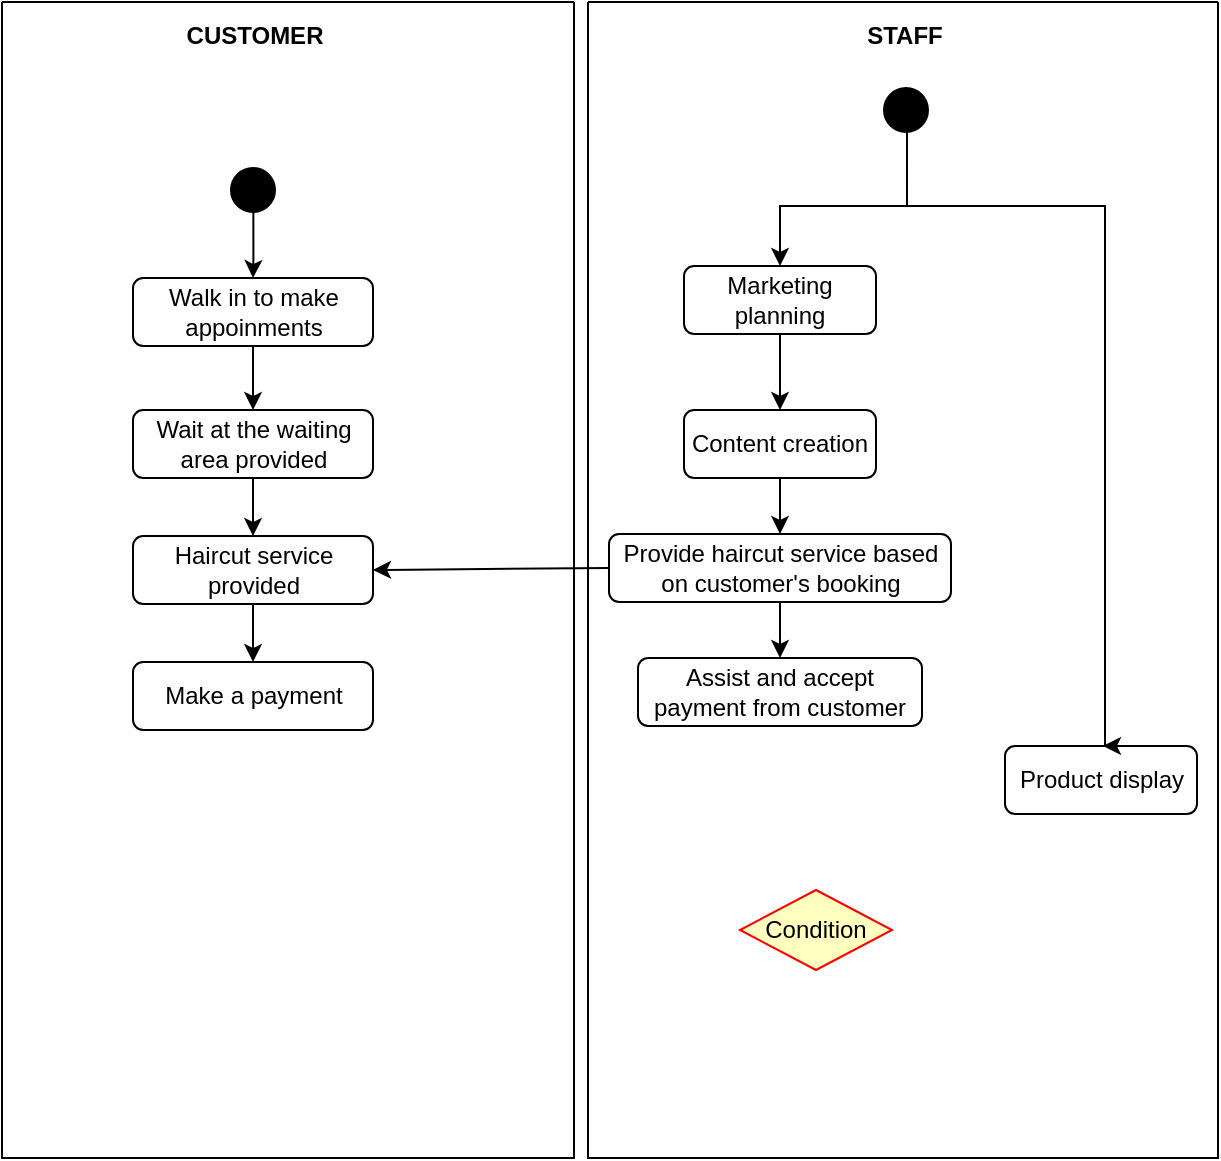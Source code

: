 <mxfile version="24.4.0" type="github">
  <diagram name="Page-1" id="UtILHOOvsMrrQ-R1n7kE">
    <mxGraphModel dx="1124" dy="-40" grid="0" gridSize="10" guides="1" tooltips="1" connect="1" arrows="1" fold="1" page="0" pageScale="1" pageWidth="827" pageHeight="1169" math="0" shadow="0">
      <root>
        <mxCell id="0" />
        <mxCell id="1" parent="0" />
        <mxCell id="KepiEa6D_0x9U03XaYwY-1" value="" style="swimlane;startSize=0;" parent="1" vertex="1">
          <mxGeometry x="-173" y="461" width="286" height="578" as="geometry" />
        </mxCell>
        <mxCell id="w3mi6-489EvIM3OzmEsd-2" value="CUSTOMER" style="text;html=1;align=center;verticalAlign=middle;resizable=0;points=[];autosize=1;strokeColor=none;fillColor=none;fontStyle=1" vertex="1" parent="KepiEa6D_0x9U03XaYwY-1">
          <mxGeometry x="82.5" y="4" width="86" height="26" as="geometry" />
        </mxCell>
        <mxCell id="w3mi6-489EvIM3OzmEsd-10" style="edgeStyle=orthogonalEdgeStyle;rounded=0;orthogonalLoop=1;jettySize=auto;html=1;exitX=0.5;exitY=1;exitDx=0;exitDy=0;entryX=0.5;entryY=0;entryDx=0;entryDy=0;" edge="1" parent="KepiEa6D_0x9U03XaYwY-1" source="w3mi6-489EvIM3OzmEsd-7" target="w3mi6-489EvIM3OzmEsd-8">
          <mxGeometry relative="1" as="geometry" />
        </mxCell>
        <mxCell id="w3mi6-489EvIM3OzmEsd-7" value="Walk in to make appoinments" style="rounded=1;whiteSpace=wrap;html=1;" vertex="1" parent="KepiEa6D_0x9U03XaYwY-1">
          <mxGeometry x="65.5" y="138" width="120" height="34" as="geometry" />
        </mxCell>
        <mxCell id="w3mi6-489EvIM3OzmEsd-12" style="edgeStyle=orthogonalEdgeStyle;rounded=0;orthogonalLoop=1;jettySize=auto;html=1;exitX=0.5;exitY=1;exitDx=0;exitDy=0;entryX=0.5;entryY=0;entryDx=0;entryDy=0;" edge="1" parent="KepiEa6D_0x9U03XaYwY-1" source="w3mi6-489EvIM3OzmEsd-8" target="w3mi6-489EvIM3OzmEsd-9">
          <mxGeometry relative="1" as="geometry" />
        </mxCell>
        <mxCell id="w3mi6-489EvIM3OzmEsd-8" value="Wait at the waiting area provided" style="rounded=1;whiteSpace=wrap;html=1;" vertex="1" parent="KepiEa6D_0x9U03XaYwY-1">
          <mxGeometry x="65.5" y="204" width="120" height="34" as="geometry" />
        </mxCell>
        <mxCell id="w3mi6-489EvIM3OzmEsd-14" style="edgeStyle=orthogonalEdgeStyle;rounded=0;orthogonalLoop=1;jettySize=auto;html=1;exitX=0.5;exitY=1;exitDx=0;exitDy=0;entryX=0.5;entryY=0;entryDx=0;entryDy=0;" edge="1" parent="KepiEa6D_0x9U03XaYwY-1" source="w3mi6-489EvIM3OzmEsd-9" target="w3mi6-489EvIM3OzmEsd-13">
          <mxGeometry relative="1" as="geometry" />
        </mxCell>
        <mxCell id="w3mi6-489EvIM3OzmEsd-9" value="Haircut service provided" style="rounded=1;whiteSpace=wrap;html=1;" vertex="1" parent="KepiEa6D_0x9U03XaYwY-1">
          <mxGeometry x="65.5" y="267" width="120" height="34" as="geometry" />
        </mxCell>
        <mxCell id="w3mi6-489EvIM3OzmEsd-13" value="Make a payment" style="rounded=1;whiteSpace=wrap;html=1;" vertex="1" parent="KepiEa6D_0x9U03XaYwY-1">
          <mxGeometry x="65.5" y="330" width="120" height="34" as="geometry" />
        </mxCell>
        <mxCell id="w3mi6-489EvIM3OzmEsd-16" style="edgeStyle=orthogonalEdgeStyle;rounded=0;orthogonalLoop=1;jettySize=auto;html=1;exitX=0.506;exitY=0.877;exitDx=0;exitDy=0;exitPerimeter=0;" edge="1" parent="KepiEa6D_0x9U03XaYwY-1" source="w3mi6-489EvIM3OzmEsd-15" target="w3mi6-489EvIM3OzmEsd-7">
          <mxGeometry relative="1" as="geometry" />
        </mxCell>
        <mxCell id="w3mi6-489EvIM3OzmEsd-15" value="" style="ellipse;html=1;shape=startState;fillColor=#000000;strokeColor=#000000;" vertex="1" parent="KepiEa6D_0x9U03XaYwY-1">
          <mxGeometry x="110.5" y="79" width="30" height="30" as="geometry" />
        </mxCell>
        <mxCell id="w3mi6-489EvIM3OzmEsd-1" value="" style="swimlane;startSize=0;" vertex="1" parent="1">
          <mxGeometry x="120" y="461" width="315" height="578" as="geometry" />
        </mxCell>
        <mxCell id="w3mi6-489EvIM3OzmEsd-3" value="STAFF" style="text;html=1;align=center;verticalAlign=middle;resizable=0;points=[];autosize=1;strokeColor=none;fillColor=none;fontStyle=1" vertex="1" parent="w3mi6-489EvIM3OzmEsd-1">
          <mxGeometry x="130" y="4" width="55" height="26" as="geometry" />
        </mxCell>
        <mxCell id="w3mi6-489EvIM3OzmEsd-18" style="edgeStyle=orthogonalEdgeStyle;rounded=0;orthogonalLoop=1;jettySize=auto;html=1;exitX=0.517;exitY=0.867;exitDx=0;exitDy=0;entryX=0.5;entryY=0;entryDx=0;entryDy=0;exitPerimeter=0;" edge="1" parent="w3mi6-489EvIM3OzmEsd-1" source="w3mi6-489EvIM3OzmEsd-5" target="w3mi6-489EvIM3OzmEsd-17">
          <mxGeometry relative="1" as="geometry">
            <Array as="points">
              <mxPoint x="159.5" y="102" />
              <mxPoint x="96.5" y="102" />
            </Array>
          </mxGeometry>
        </mxCell>
        <mxCell id="w3mi6-489EvIM3OzmEsd-5" value="" style="ellipse;html=1;shape=startState;fillColor=#000000;strokeColor=#000000;" vertex="1" parent="w3mi6-489EvIM3OzmEsd-1">
          <mxGeometry x="144" y="39" width="30" height="30" as="geometry" />
        </mxCell>
        <mxCell id="w3mi6-489EvIM3OzmEsd-20" style="edgeStyle=orthogonalEdgeStyle;rounded=0;orthogonalLoop=1;jettySize=auto;html=1;exitX=0.5;exitY=1;exitDx=0;exitDy=0;entryX=0.5;entryY=0;entryDx=0;entryDy=0;" edge="1" parent="w3mi6-489EvIM3OzmEsd-1" source="w3mi6-489EvIM3OzmEsd-17" target="w3mi6-489EvIM3OzmEsd-19">
          <mxGeometry relative="1" as="geometry" />
        </mxCell>
        <mxCell id="w3mi6-489EvIM3OzmEsd-17" value="Marketing planning" style="rounded=1;whiteSpace=wrap;html=1;" vertex="1" parent="w3mi6-489EvIM3OzmEsd-1">
          <mxGeometry x="48" y="132" width="96" height="34" as="geometry" />
        </mxCell>
        <mxCell id="w3mi6-489EvIM3OzmEsd-24" style="edgeStyle=orthogonalEdgeStyle;rounded=0;orthogonalLoop=1;jettySize=auto;html=1;exitX=0.5;exitY=1;exitDx=0;exitDy=0;entryX=0.5;entryY=0;entryDx=0;entryDy=0;" edge="1" parent="w3mi6-489EvIM3OzmEsd-1" source="w3mi6-489EvIM3OzmEsd-19" target="w3mi6-489EvIM3OzmEsd-21">
          <mxGeometry relative="1" as="geometry" />
        </mxCell>
        <mxCell id="w3mi6-489EvIM3OzmEsd-19" value="Content creation" style="rounded=1;whiteSpace=wrap;html=1;" vertex="1" parent="w3mi6-489EvIM3OzmEsd-1">
          <mxGeometry x="48" y="204" width="96" height="34" as="geometry" />
        </mxCell>
        <mxCell id="w3mi6-489EvIM3OzmEsd-25" style="edgeStyle=orthogonalEdgeStyle;rounded=0;orthogonalLoop=1;jettySize=auto;html=1;exitX=0.5;exitY=1;exitDx=0;exitDy=0;entryX=0.5;entryY=0;entryDx=0;entryDy=0;" edge="1" parent="w3mi6-489EvIM3OzmEsd-1" source="w3mi6-489EvIM3OzmEsd-21" target="w3mi6-489EvIM3OzmEsd-22">
          <mxGeometry relative="1" as="geometry" />
        </mxCell>
        <mxCell id="w3mi6-489EvIM3OzmEsd-21" value="Provide haircut service based on customer&#39;s booking" style="rounded=1;whiteSpace=wrap;html=1;" vertex="1" parent="w3mi6-489EvIM3OzmEsd-1">
          <mxGeometry x="10.5" y="266" width="171" height="34" as="geometry" />
        </mxCell>
        <mxCell id="w3mi6-489EvIM3OzmEsd-22" value="Assist and accept payment from customer" style="rounded=1;whiteSpace=wrap;html=1;" vertex="1" parent="w3mi6-489EvIM3OzmEsd-1">
          <mxGeometry x="25" y="328" width="142" height="34" as="geometry" />
        </mxCell>
        <mxCell id="w3mi6-489EvIM3OzmEsd-23" value="Product display" style="rounded=1;whiteSpace=wrap;html=1;" vertex="1" parent="w3mi6-489EvIM3OzmEsd-1">
          <mxGeometry x="208.5" y="372" width="96" height="34" as="geometry" />
        </mxCell>
        <mxCell id="w3mi6-489EvIM3OzmEsd-29" style="edgeStyle=orthogonalEdgeStyle;rounded=0;orthogonalLoop=1;jettySize=auto;html=1;entryX=0.5;entryY=0;entryDx=0;entryDy=0;" edge="1" parent="w3mi6-489EvIM3OzmEsd-1">
          <mxGeometry relative="1" as="geometry">
            <mxPoint x="159.5" y="100" as="sourcePoint" />
            <mxPoint x="257.5" y="372" as="targetPoint" />
            <Array as="points">
              <mxPoint x="159.5" y="102" />
              <mxPoint x="258.5" y="102" />
              <mxPoint x="258.5" y="372" />
            </Array>
          </mxGeometry>
        </mxCell>
        <mxCell id="w3mi6-489EvIM3OzmEsd-30" value="Condition" style="rhombus;whiteSpace=wrap;html=1;fontColor=#000000;fillColor=#ffffc0;strokeColor=#ff0000;" vertex="1" parent="w3mi6-489EvIM3OzmEsd-1">
          <mxGeometry x="76" y="444" width="76" height="40" as="geometry" />
        </mxCell>
        <mxCell id="w3mi6-489EvIM3OzmEsd-34" style="rounded=0;orthogonalLoop=1;jettySize=auto;html=1;exitX=0;exitY=0.5;exitDx=0;exitDy=0;entryX=1;entryY=0.5;entryDx=0;entryDy=0;" edge="1" parent="1" source="w3mi6-489EvIM3OzmEsd-21" target="w3mi6-489EvIM3OzmEsd-9">
          <mxGeometry relative="1" as="geometry" />
        </mxCell>
      </root>
    </mxGraphModel>
  </diagram>
</mxfile>

